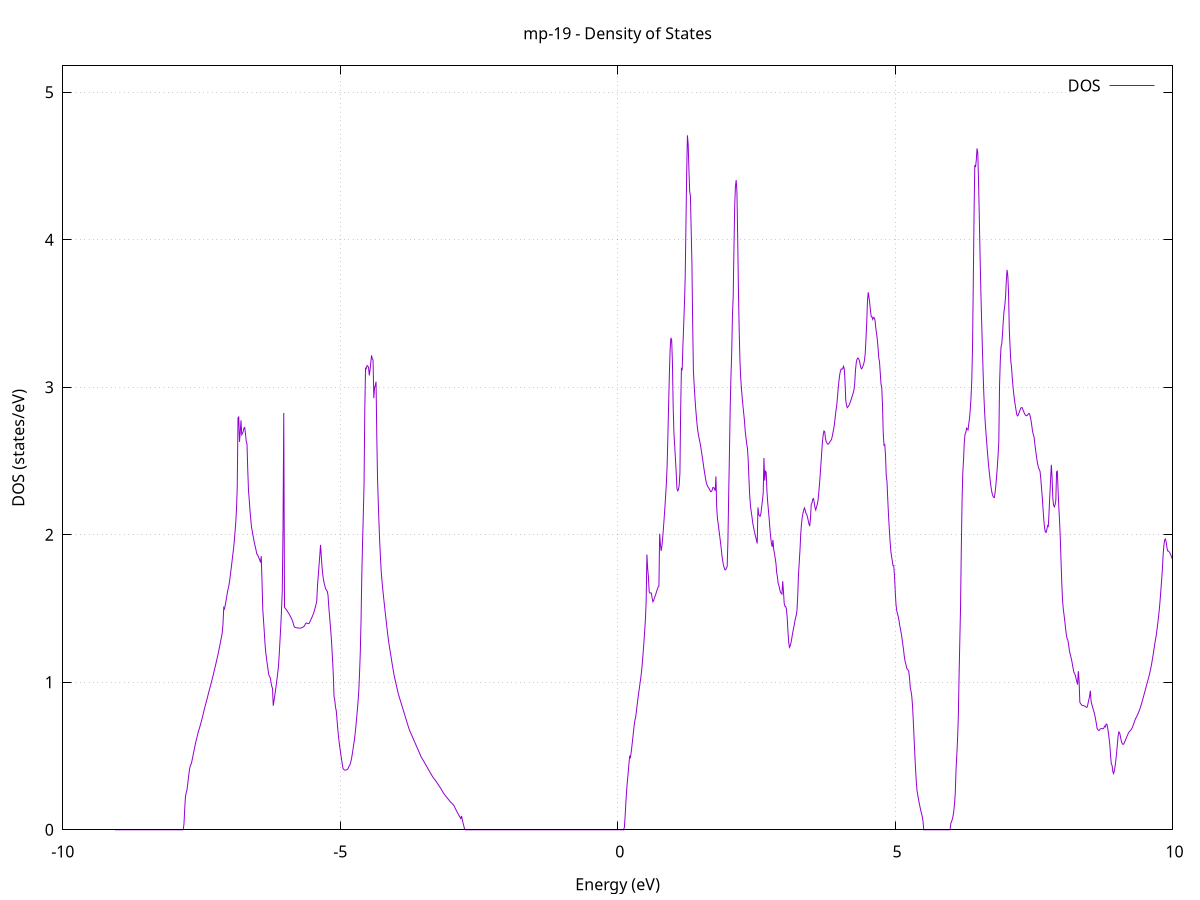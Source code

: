 set title 'mp-19 - Density of States'
set xlabel 'Energy (eV)'
set ylabel 'DOS (states/eV)'
set grid
set xrange [-10:10]
set yrange [0:5.178]
set xzeroaxis lt -1
set terminal png size 800,600
set output 'mp-19_dos_gnuplot.png'
plot '-' using 1:2 with lines title 'DOS'
-9.060100 0.000000
-9.046600 0.000000
-9.033100 0.000000
-9.019600 0.000000
-9.006000 0.000000
-8.992500 0.000000
-8.979000 0.000000
-8.965500 0.000000
-8.951900 0.000000
-8.938400 0.000000
-8.924900 0.000000
-8.911400 0.000000
-8.897900 0.000000
-8.884300 0.000000
-8.870800 0.000000
-8.857300 0.000000
-8.843800 0.000000
-8.830200 0.000000
-8.816700 0.000000
-8.803200 0.000000
-8.789700 0.000000
-8.776100 0.000000
-8.762600 0.000000
-8.749100 0.000000
-8.735600 0.000000
-8.722100 0.000000
-8.708500 0.000000
-8.695000 0.000000
-8.681500 0.000000
-8.668000 0.000000
-8.654400 0.000000
-8.640900 0.000000
-8.627400 0.000000
-8.613900 0.000000
-8.600400 0.000000
-8.586800 0.000000
-8.573300 0.000000
-8.559800 0.000000
-8.546300 0.000000
-8.532700 0.000000
-8.519200 0.000000
-8.505700 0.000000
-8.492200 0.000000
-8.478700 0.000000
-8.465100 0.000000
-8.451600 0.000000
-8.438100 0.000000
-8.424600 0.000000
-8.411000 0.000000
-8.397500 0.000000
-8.384000 0.000000
-8.370500 0.000000
-8.357000 0.000000
-8.343400 0.000000
-8.329900 0.000000
-8.316400 0.000000
-8.302900 0.000000
-8.289300 0.000000
-8.275800 0.000000
-8.262300 0.000000
-8.248800 0.000000
-8.235200 0.000000
-8.221700 0.000000
-8.208200 0.000000
-8.194700 0.000000
-8.181200 0.000000
-8.167600 0.000000
-8.154100 0.000000
-8.140600 0.000000
-8.127100 0.000000
-8.113500 0.000000
-8.100000 0.000000
-8.086500 0.000000
-8.073000 0.000000
-8.059500 0.000000
-8.045900 0.000000
-8.032400 0.000000
-8.018900 0.000000
-8.005400 0.000000
-7.991800 0.000000
-7.978300 0.000000
-7.964800 0.000000
-7.951300 0.000000
-7.937800 0.000000
-7.924200 0.000000
-7.910700 0.000000
-7.897200 0.000000
-7.883700 0.000000
-7.870100 0.000000
-7.856600 0.000000
-7.843100 0.000000
-7.829600 0.000300
-7.816100 0.038500
-7.802500 0.141600
-7.789000 0.227000
-7.775500 0.250800
-7.762000 0.269500
-7.748400 0.310700
-7.734900 0.353900
-7.721400 0.394800
-7.707900 0.424500
-7.694300 0.439300
-7.680800 0.452400
-7.667300 0.476400
-7.653800 0.501500
-7.640300 0.526600
-7.626700 0.551600
-7.613200 0.576900
-7.599700 0.600000
-7.586200 0.619800
-7.572600 0.640600
-7.559100 0.661600
-7.545600 0.678400
-7.532100 0.694700
-7.518600 0.713300
-7.505000 0.732200
-7.491500 0.751500
-7.478000 0.772000
-7.464500 0.793100
-7.450900 0.814800
-7.437400 0.835100
-7.423900 0.853200
-7.410400 0.871700
-7.396900 0.891600
-7.383300 0.911900
-7.369800 0.932100
-7.356300 0.951100
-7.342800 0.969300
-7.329200 0.988800
-7.315700 1.009100
-7.302200 1.029700
-7.288700 1.050300
-7.275200 1.071100
-7.261600 1.092300
-7.248100 1.113700
-7.234600 1.135500
-7.221100 1.157600
-7.207500 1.180100
-7.194000 1.204100
-7.180500 1.229300
-7.167000 1.255200
-7.153400 1.281400
-7.139900 1.308000
-7.126400 1.335100
-7.112900 1.394500
-7.099400 1.505800
-7.085800 1.497100
-7.072300 1.523300
-7.058800 1.550000
-7.045300 1.581200
-7.031700 1.613800
-7.018200 1.635100
-7.004700 1.659200
-6.991200 1.694300
-6.977700 1.733100
-6.964100 1.774500
-6.950600 1.817100
-6.937100 1.861100
-6.923600 1.902300
-6.910000 1.954300
-6.896500 2.015700
-6.883000 2.082600
-6.869500 2.171400
-6.856000 2.320400
-6.842400 2.791300
-6.828900 2.801000
-6.815400 2.629400
-6.801900 2.693600
-6.788300 2.775000
-6.774800 2.678200
-6.761300 2.686600
-6.747800 2.700600
-6.734300 2.723500
-6.720700 2.727300
-6.707200 2.681200
-6.693700 2.633600
-6.680200 2.615700
-6.666600 2.441600
-6.653100 2.298400
-6.639600 2.236200
-6.626100 2.163600
-6.612600 2.107100
-6.599000 2.052800
-6.585500 2.023800
-6.572000 1.995000
-6.558500 1.967700
-6.544900 1.940900
-6.531400 1.919200
-6.517900 1.897200
-6.504400 1.870300
-6.490800 1.866000
-6.477300 1.853600
-6.463800 1.841100
-6.450300 1.829300
-6.436800 1.811800
-6.423200 1.854600
-6.409700 1.690000
-6.396200 1.496100
-6.382700 1.421800
-6.369100 1.344200
-6.355600 1.261900
-6.342100 1.202100
-6.328600 1.161000
-6.315100 1.122800
-6.301500 1.087500
-6.288000 1.052100
-6.274500 1.038100
-6.261000 1.031400
-6.247400 0.999500
-6.233900 0.972700
-6.220400 0.959100
-6.206900 0.840500
-6.193400 0.874300
-6.179800 0.909000
-6.166300 0.945100
-6.152800 0.983000
-6.139300 1.022700
-6.125700 1.064300
-6.112200 1.112100
-6.098700 1.192000
-6.085200 1.284500
-6.071700 1.379600
-6.058100 1.488400
-6.044600 1.611900
-6.031100 2.034000
-6.017600 2.825300
-6.004000 1.507800
-5.990500 1.501600
-5.977000 1.494700
-5.963500 1.487400
-5.949900 1.479700
-5.936400 1.471800
-5.922900 1.463600
-5.909400 1.454800
-5.895900 1.445200
-5.882300 1.435000
-5.868800 1.424000
-5.855300 1.411300
-5.841800 1.392400
-5.828200 1.376700
-5.814700 1.371600
-5.801200 1.370500
-5.787700 1.369500
-5.774200 1.368600
-5.760600 1.367900
-5.747100 1.367400
-5.733600 1.367100
-5.720100 1.367000
-5.706500 1.367800
-5.693000 1.369500
-5.679500 1.372000
-5.666000 1.374900
-5.652500 1.378700
-5.638900 1.385600
-5.625400 1.397100
-5.611900 1.401700
-5.598400 1.400200
-5.584800 1.398800
-5.571300 1.397600
-5.557800 1.400800
-5.544300 1.411900
-5.530800 1.422600
-5.517200 1.433700
-5.503700 1.445500
-5.490200 1.457800
-5.476700 1.471600
-5.463100 1.488600
-5.449600 1.507700
-5.436100 1.528400
-5.422600 1.551700
-5.409000 1.656700
-5.395500 1.724000
-5.382000 1.793600
-5.368500 1.856600
-5.355000 1.931200
-5.341400 1.856700
-5.327900 1.781100
-5.314400 1.728600
-5.300900 1.694200
-5.287300 1.668800
-5.273800 1.648200
-5.260300 1.632900
-5.246800 1.622000
-5.233300 1.616800
-5.219700 1.590100
-5.206200 1.511300
-5.192700 1.451600
-5.179200 1.389400
-5.165600 1.323900
-5.152100 1.248100
-5.138600 1.155100
-5.125100 1.054800
-5.111600 0.904800
-5.098000 0.877500
-5.084500 0.830000
-5.071000 0.805800
-5.057500 0.744500
-5.043900 0.682800
-5.030400 0.630000
-5.016900 0.586200
-5.003400 0.548700
-4.989900 0.512800
-4.976300 0.478500
-4.962800 0.445700
-4.949300 0.414400
-4.935800 0.409000
-4.922200 0.404700
-4.908700 0.404600
-4.895200 0.405400
-4.881700 0.407200
-4.868100 0.410000
-4.854600 0.417600
-4.841100 0.432000
-4.827600 0.437200
-4.814100 0.453300
-4.800500 0.475100
-4.787000 0.502500
-4.773500 0.535900
-4.760000 0.571000
-4.746400 0.604800
-4.732900 0.645000
-4.719400 0.693600
-4.705900 0.750100
-4.692400 0.806400
-4.678800 0.868100
-4.665300 0.940800
-4.651800 1.060900
-4.638300 1.200300
-4.624700 1.417700
-4.611200 1.720800
-4.597700 1.940300
-4.584200 2.133200
-4.570700 2.338500
-4.557100 2.846400
-4.543600 3.128900
-4.530100 3.125500
-4.516600 3.146800
-4.503000 3.142800
-4.489500 3.133400
-4.476000 3.079700
-4.462500 3.116100
-4.449000 3.166400
-4.435400 3.215900
-4.421900 3.192500
-4.408400 3.185900
-4.394900 2.925900
-4.381300 2.998100
-4.367800 3.012000
-4.354300 3.037100
-4.340800 2.668500
-4.327200 2.376800
-4.313700 2.212600
-4.300200 2.066200
-4.286700 1.936800
-4.273200 1.833600
-4.259600 1.741900
-4.246100 1.682900
-4.232600 1.628800
-4.219100 1.578700
-4.205500 1.530800
-4.192000 1.484500
-4.178500 1.439400
-4.165000 1.394300
-4.151500 1.347900
-4.137900 1.305400
-4.124400 1.268600
-4.110900 1.235600
-4.097400 1.203500
-4.083800 1.172000
-4.070300 1.139800
-4.056800 1.108200
-4.043300 1.078100
-4.029800 1.049300
-4.016200 1.026400
-4.002700 1.003600
-3.989200 0.981000
-3.975700 0.958500
-3.962100 0.936700
-3.948600 0.916000
-3.935100 0.899000
-3.921600 0.882200
-3.908100 0.865600
-3.894500 0.849100
-3.881000 0.832600
-3.867500 0.816200
-3.854000 0.799600
-3.840400 0.783000
-3.826900 0.766100
-3.813400 0.748900
-3.799900 0.732100
-3.786300 0.715700
-3.772800 0.700000
-3.759300 0.684200
-3.745800 0.670000
-3.732300 0.658000
-3.718700 0.647000
-3.705200 0.635800
-3.691700 0.624000
-3.678200 0.612200
-3.664600 0.600400
-3.651100 0.588800
-3.637600 0.577200
-3.624100 0.565700
-3.610600 0.554300
-3.597000 0.542900
-3.583500 0.531600
-3.570000 0.519900
-3.556500 0.507000
-3.542900 0.495000
-3.529400 0.486400
-3.515900 0.477800
-3.502400 0.469200
-3.488900 0.460600
-3.475300 0.451900
-3.461800 0.443200
-3.448300 0.434200
-3.434800 0.425100
-3.421200 0.416100
-3.407700 0.407200
-3.394200 0.398100
-3.380700 0.389100
-3.367200 0.380300
-3.353600 0.371600
-3.340100 0.363300
-3.326600 0.355300
-3.313100 0.348200
-3.299500 0.342400
-3.286000 0.335900
-3.272500 0.328600
-3.259000 0.320800
-3.245400 0.313000
-3.231900 0.305200
-3.218400 0.297400
-3.204900 0.289600
-3.191400 0.283000
-3.177800 0.274500
-3.164300 0.265200
-3.150800 0.256200
-3.137300 0.247900
-3.123700 0.240400
-3.110200 0.233800
-3.096700 0.227700
-3.083200 0.221400
-3.069700 0.215200
-3.056100 0.208900
-3.042600 0.202500
-3.029100 0.196100
-3.015600 0.189900
-3.002000 0.184600
-2.988500 0.179900
-2.975000 0.175100
-2.961500 0.169500
-2.948000 0.161900
-2.934400 0.151400
-2.920900 0.141000
-2.907400 0.130800
-2.893900 0.120900
-2.880300 0.111300
-2.866800 0.102000
-2.853300 0.092900
-2.839800 0.084200
-2.826300 0.075700
-2.812700 0.093600
-2.799200 0.068200
-2.785700 0.045200
-2.772200 0.024700
-2.758600 0.006700
-2.745100 0.000000
-2.731600 0.000000
-2.718100 0.000000
-2.704500 0.000000
-2.691000 0.000000
-2.677500 0.000000
-2.664000 0.000000
-2.650500 0.000000
-2.636900 0.000000
-2.623400 0.000000
-2.609900 0.000000
-2.596400 0.000000
-2.582800 0.000000
-2.569300 0.000000
-2.555800 0.000000
-2.542300 0.000000
-2.528800 0.000000
-2.515200 0.000000
-2.501700 0.000000
-2.488200 0.000000
-2.474700 0.000000
-2.461100 0.000000
-2.447600 0.000000
-2.434100 0.000000
-2.420600 0.000000
-2.407100 0.000000
-2.393500 0.000000
-2.380000 0.000000
-2.366500 0.000000
-2.353000 0.000000
-2.339400 0.000000
-2.325900 0.000000
-2.312400 0.000000
-2.298900 0.000000
-2.285400 0.000000
-2.271800 0.000000
-2.258300 0.000000
-2.244800 0.000000
-2.231300 0.000000
-2.217700 0.000000
-2.204200 0.000000
-2.190700 0.000000
-2.177200 0.000000
-2.163600 0.000000
-2.150100 0.000000
-2.136600 0.000000
-2.123100 0.000000
-2.109600 0.000000
-2.096000 0.000000
-2.082500 0.000000
-2.069000 0.000000
-2.055500 0.000000
-2.041900 0.000000
-2.028400 0.000000
-2.014900 0.000000
-2.001400 0.000000
-1.987900 0.000000
-1.974300 0.000000
-1.960800 0.000000
-1.947300 0.000000
-1.933800 0.000000
-1.920200 0.000000
-1.906700 0.000000
-1.893200 0.000000
-1.879700 0.000000
-1.866200 0.000000
-1.852600 0.000000
-1.839100 0.000000
-1.825600 0.000000
-1.812100 0.000000
-1.798500 0.000000
-1.785000 0.000000
-1.771500 0.000000
-1.758000 0.000000
-1.744500 0.000000
-1.730900 0.000000
-1.717400 0.000000
-1.703900 0.000000
-1.690400 0.000000
-1.676800 0.000000
-1.663300 0.000000
-1.649800 0.000000
-1.636300 0.000000
-1.622700 0.000000
-1.609200 0.000000
-1.595700 0.000000
-1.582200 0.000000
-1.568700 0.000000
-1.555100 0.000000
-1.541600 0.000000
-1.528100 0.000000
-1.514600 0.000000
-1.501000 0.000000
-1.487500 0.000000
-1.474000 0.000000
-1.460500 0.000000
-1.447000 0.000000
-1.433400 0.000000
-1.419900 0.000000
-1.406400 0.000000
-1.392900 0.000000
-1.379300 0.000000
-1.365800 0.000000
-1.352300 0.000000
-1.338800 0.000000
-1.325300 0.000000
-1.311700 0.000000
-1.298200 0.000000
-1.284700 0.000000
-1.271200 0.000000
-1.257600 0.000000
-1.244100 0.000000
-1.230600 0.000000
-1.217100 0.000000
-1.203600 0.000000
-1.190000 0.000000
-1.176500 0.000000
-1.163000 0.000000
-1.149500 0.000000
-1.135900 0.000000
-1.122400 0.000000
-1.108900 0.000000
-1.095400 0.000000
-1.081800 0.000000
-1.068300 0.000000
-1.054800 0.000000
-1.041300 0.000000
-1.027800 0.000000
-1.014200 0.000000
-1.000700 0.000000
-0.987200 0.000000
-0.973700 0.000000
-0.960100 0.000000
-0.946600 0.000000
-0.933100 0.000000
-0.919600 0.000000
-0.906100 0.000000
-0.892500 0.000000
-0.879000 0.000000
-0.865500 0.000000
-0.852000 0.000000
-0.838400 0.000000
-0.824900 0.000000
-0.811400 0.000000
-0.797900 0.000000
-0.784400 0.000000
-0.770800 0.000000
-0.757300 0.000000
-0.743800 0.000000
-0.730300 0.000000
-0.716700 0.000000
-0.703200 0.000000
-0.689700 0.000000
-0.676200 0.000000
-0.662700 0.000000
-0.649100 0.000000
-0.635600 0.000000
-0.622100 0.000000
-0.608600 0.000000
-0.595000 0.000000
-0.581500 0.000000
-0.568000 0.000000
-0.554500 0.000000
-0.541000 0.000000
-0.527400 0.000000
-0.513900 0.000000
-0.500400 0.000000
-0.486900 0.000000
-0.473300 0.000000
-0.459800 0.000000
-0.446300 0.000000
-0.432800 0.000000
-0.419200 0.000000
-0.405700 0.000000
-0.392200 0.000000
-0.378700 0.000000
-0.365200 0.000000
-0.351600 0.000000
-0.338100 0.000000
-0.324600 0.000000
-0.311100 0.000000
-0.297500 0.000000
-0.284000 0.000000
-0.270500 0.000000
-0.257000 0.000000
-0.243500 0.000000
-0.229900 0.000000
-0.216400 0.000000
-0.202900 0.000000
-0.189400 0.000000
-0.175800 0.000000
-0.162300 0.000000
-0.148800 0.000000
-0.135300 0.000000
-0.121800 0.000000
-0.108200 0.000000
-0.094700 0.000000
-0.081200 0.000000
-0.067700 0.000000
-0.054100 0.000000
-0.040600 0.000000
-0.027100 0.000000
-0.013600 0.000000
-0.000100 0.000000
0.013500 0.000000
0.027000 0.000000
0.040500 0.000000
0.054000 0.000000
0.067600 0.000000
0.081100 0.000000
0.094600 0.000000
0.108100 0.000000
0.121700 0.017600
0.135200 0.092800
0.148700 0.188700
0.162200 0.268800
0.175700 0.330200
0.189300 0.382200
0.202800 0.444900
0.216300 0.497200
0.229800 0.489300
0.243400 0.523600
0.256900 0.566900
0.270400 0.612300
0.283900 0.659500
0.297400 0.706600
0.311000 0.742500
0.324500 0.763400
0.338000 0.803200
0.351500 0.846100
0.365100 0.886900
0.378600 0.925200
0.392100 0.962800
0.405600 0.999300
0.419100 1.034700
0.432700 1.079900
0.446200 1.137300
0.459700 1.200900
0.473200 1.270000
0.486800 1.344200
0.500300 1.424200
0.513800 1.545800
0.527300 1.866200
0.540800 1.772000
0.554400 1.716500
0.567900 1.616300
0.581400 1.604000
0.594900 1.605800
0.608500 1.603800
0.622000 1.568800
0.635500 1.545600
0.649000 1.554200
0.662600 1.569800
0.676100 1.584400
0.689600 1.599700
0.703100 1.616000
0.716600 1.632700
0.730200 1.645600
0.743700 1.649900
0.757200 2.006300
0.770700 1.936000
0.784300 1.890600
0.797800 1.924400
0.811300 1.978200
0.824800 2.042000
0.838300 2.112000
0.851900 2.187000
0.865400 2.266300
0.878900 2.353900
0.892400 2.475200
0.906000 2.676500
0.919500 2.894500
0.933000 3.097400
0.946500 3.260200
0.960000 3.334600
0.973600 3.319200
0.987100 3.174000
1.000600 2.869100
1.014100 2.689700
1.027700 2.605600
1.041200 2.517100
1.054700 2.429300
1.068200 2.314700
1.081700 2.297600
1.095300 2.304500
1.108800 2.334800
1.122300 2.416400
1.135800 2.849800
1.149400 3.125900
1.162900 3.119800
1.176400 3.285400
1.189900 3.417600
1.203500 3.560100
1.217000 3.737000
1.230500 4.089100
1.244000 4.443100
1.257500 4.707200
1.271100 4.646900
1.284600 4.475400
1.298100 4.327600
1.311600 4.297400
1.325200 4.065900
1.338700 3.842200
1.352200 3.427200
1.365700 3.106800
1.379200 3.014100
1.392800 2.931100
1.406300 2.857800
1.419800 2.795200
1.433300 2.740100
1.446900 2.698000
1.460400 2.668400
1.473900 2.642900
1.487400 2.617800
1.500900 2.587600
1.514500 2.554400
1.528000 2.520900
1.541500 2.485400
1.555000 2.449100
1.568600 2.416000
1.582100 2.385000
1.595600 2.356900
1.609100 2.339000
1.622600 2.328000
1.636200 2.319300
1.649700 2.312100
1.663200 2.301900
1.676700 2.291900
1.690300 2.294200
1.703800 2.302200
1.717300 2.320600
1.730800 2.319000
1.744400 2.311200
1.757900 2.298100
1.771400 2.395300
1.784900 2.186900
1.798400 2.112600
1.812000 2.073300
1.825500 2.033500
1.839000 1.992800
1.852500 1.952000
1.866100 1.910300
1.879600 1.858300
1.893100 1.824000
1.906600 1.794900
1.920100 1.776100
1.933700 1.762200
1.947200 1.762400
1.960700 1.774500
1.974200 1.784100
1.987800 1.963500
2.001300 2.270900
2.014800 2.551200
2.028300 2.855300
2.041800 3.067500
2.055400 3.230900
2.068900 3.481100
2.082400 3.615000
2.095900 3.933600
2.109500 4.226600
2.123000 4.363000
2.136500 4.403500
2.150000 4.323800
2.163500 4.017000
2.177100 3.654700
2.190600 3.385300
2.204100 3.180000
2.217600 3.065800
2.231200 2.991900
2.244700 2.929300
2.258200 2.874400
2.271700 2.823800
2.285300 2.773800
2.298800 2.703400
2.312300 2.659700
2.325800 2.615200
2.339300 2.585200
2.352900 2.507800
2.366400 2.378700
2.379900 2.266900
2.393400 2.199400
2.407000 2.156800
2.420500 2.122700
2.434000 2.080900
2.447500 2.053800
2.461000 2.028200
2.474600 2.006400
2.488100 1.984200
2.501600 1.962500
2.515100 1.940700
2.528700 2.185100
2.542200 2.139200
2.555700 2.127300
2.569200 2.125200
2.582700 2.144800
2.596300 2.190000
2.609800 2.232300
2.623300 2.280600
2.636800 2.519900
2.650400 2.367000
2.663900 2.434600
2.677400 2.420100
2.690900 2.293300
2.704400 2.220500
2.718000 2.162900
2.731500 2.106200
2.745000 2.037500
2.758500 1.981000
2.772100 1.940500
2.785600 1.917200
2.799100 1.964700
2.812600 1.901900
2.826200 1.873000
2.839700 1.840200
2.853200 1.805400
2.866700 1.743000
2.880200 1.712800
2.893800 1.668900
2.907300 1.655700
2.920800 1.629100
2.934300 1.610900
2.947900 1.603200
2.961400 1.597900
2.974900 1.684500
2.988400 1.616700
3.001900 1.534600
3.015500 1.514500
3.029000 1.513900
3.042500 1.494400
3.056000 1.437300
3.069600 1.343200
3.083100 1.269900
3.096600 1.236500
3.110100 1.246700
3.123600 1.266900
3.137200 1.294400
3.150700 1.326100
3.164200 1.354500
3.177700 1.378600
3.191300 1.408700
3.204800 1.433800
3.218300 1.453500
3.231800 1.485000
3.245300 1.584700
3.258900 1.727200
3.272400 1.809600
3.285900 1.893200
3.299400 2.002500
3.313000 2.071900
3.326500 2.118100
3.340000 2.146400
3.353500 2.167100
3.367100 2.181200
3.380600 2.165400
3.394100 2.145200
3.407600 2.137800
3.421100 2.120300
3.434700 2.096500
3.448200 2.073900
3.461700 2.058100
3.475200 2.109100
3.488800 2.205300
3.502300 2.214800
3.515800 2.240700
3.529300 2.245000
3.542800 2.220100
3.556400 2.184000
3.569900 2.167300
3.583400 2.186800
3.596900 2.204900
3.610500 2.228700
3.624000 2.281800
3.637500 2.342200
3.651000 2.410100
3.664500 2.484000
3.678100 2.559800
3.691600 2.632900
3.705100 2.677800
3.718600 2.703300
3.732200 2.697900
3.745700 2.651800
3.759200 2.630600
3.772700 2.621100
3.786200 2.614100
3.799800 2.615000
3.813300 2.621400
3.826800 2.629800
3.840300 2.637800
3.853900 2.645000
3.867400 2.666300
3.880900 2.692100
3.894400 2.719700
3.908000 2.751200
3.921500 2.799400
3.935000 2.840500
3.948500 2.877000
3.962000 2.934200
3.975600 2.994500
3.989100 3.045400
4.002600 3.085300
4.016100 3.110300
4.029700 3.123600
4.043200 3.121600
4.056700 3.125500
4.070200 3.142000
4.083700 3.125500
4.097300 3.049000
4.110800 2.913100
4.124300 2.879500
4.137800 2.861300
4.151400 2.867100
4.164900 2.873100
4.178400 2.884800
4.191900 2.897900
4.205400 2.913100
4.219000 2.929100
4.232500 2.945100
4.246000 2.961700
4.259500 2.983300
4.273100 3.029200
4.286600 3.115300
4.300100 3.165400
4.313600 3.188500
4.327100 3.197700
4.340700 3.195300
4.354200 3.183200
4.367700 3.161000
4.381200 3.134600
4.394800 3.124400
4.408300 3.130900
4.421800 3.143700
4.435300 3.158700
4.448900 3.182700
4.462400 3.229000
4.475900 3.329400
4.489400 3.443500
4.502900 3.584900
4.516500 3.643000
4.530000 3.607800
4.543500 3.569200
4.557000 3.517200
4.570600 3.477700
4.584100 3.476000
4.597600 3.459500
4.611100 3.473300
4.624600 3.470600
4.638200 3.455500
4.651700 3.404500
4.665200 3.366700
4.678700 3.328100
4.692300 3.271300
4.705800 3.200800
4.719300 3.172000
4.732800 3.097400
4.746300 3.022900
4.759900 2.996200
4.773400 2.882400
4.786900 2.686100
4.800400 2.607000
4.814000 2.610700
4.827500 2.541600
4.841000 2.399900
4.854500 2.359000
4.868000 2.241100
4.881600 2.134900
4.895100 2.045000
4.908600 1.962800
4.922100 1.894700
4.935700 1.854100
4.949200 1.825400
4.962700 1.790500
4.976200 1.790100
4.989800 1.720500
5.003300 1.612700
5.016800 1.527100
5.030300 1.483700
5.043800 1.464600
5.057400 1.444500
5.070900 1.417600
5.084400 1.384500
5.097900 1.358900
5.111500 1.330900
5.125000 1.296900
5.138500 1.258500
5.152000 1.222400
5.165500 1.177500
5.179100 1.144900
5.192600 1.124700
5.206100 1.102400
5.219600 1.087200
5.233200 1.083400
5.246700 1.074900
5.260200 1.029200
5.273700 0.964700
5.287200 0.941100
5.300800 0.905600
5.314300 0.842200
5.327800 0.745000
5.341300 0.630800
5.354900 0.519800
5.368400 0.417800
5.381900 0.328300
5.395400 0.266100
5.408900 0.235600
5.422500 0.206900
5.436000 0.179900
5.449500 0.154700
5.463000 0.131100
5.476600 0.109300
5.490100 0.089300
5.503600 0.059100
5.517100 0.000000
5.530600 0.000000
5.544200 0.000000
5.557700 0.000000
5.571200 0.000000
5.584700 0.000000
5.598300 0.000000
5.611800 0.000000
5.625300 0.000000
5.638800 0.000000
5.652400 0.000000
5.665900 0.000000
5.679400 0.000000
5.692900 0.000000
5.706400 0.000000
5.720000 0.000000
5.733500 0.000000
5.747000 0.000000
5.760500 0.000000
5.774100 0.000000
5.787600 0.000000
5.801100 0.000000
5.814600 0.000000
5.828100 0.000000
5.841700 0.000000
5.855200 0.000000
5.868700 0.000000
5.882200 0.000000
5.895800 0.000000
5.909300 0.000000
5.922800 0.000000
5.936300 0.000000
5.949800 0.000000
5.963400 0.000000
5.976900 0.000000
5.990400 0.000000
6.003900 0.042400
6.017500 0.054500
6.031000 0.071000
6.044500 0.092200
6.058000 0.125500
6.071500 0.177100
6.085100 0.249900
6.098600 0.404700
6.112100 0.503100
6.125600 0.609900
6.139200 0.757600
6.152700 1.026700
6.166200 1.270100
6.179700 1.502200
6.193300 1.897600
6.206800 2.220800
6.220300 2.417900
6.233800 2.505900
6.247300 2.624900
6.260900 2.681100
6.274400 2.691600
6.287900 2.722400
6.301400 2.715600
6.315000 2.710100
6.328500 2.752300
6.342000 2.790300
6.355500 2.852300
6.369000 2.933100
6.382600 3.049900
6.396100 3.272800
6.409600 3.710800
6.423100 4.159700
6.436700 4.505200
6.450200 4.492000
6.463700 4.539000
6.477200 4.618400
6.490700 4.588500
6.504300 4.394900
6.517800 4.159000
6.531300 3.898400
6.544800 3.673700
6.558400 3.469500
6.571900 3.289400
6.585400 3.116900
6.598900 2.960500
6.612400 2.841900
6.626000 2.754800
6.639500 2.683400
6.653000 2.617300
6.666500 2.553100
6.680100 2.492100
6.693600 2.439000
6.707100 2.391400
6.720600 2.348900
6.734200 2.310600
6.747700 2.281600
6.761200 2.265000
6.774700 2.254000
6.788200 2.251700
6.801800 2.282500
6.815300 2.329600
6.828800 2.389300
6.842300 2.457200
6.855900 2.537500
6.869400 2.629200
6.882900 3.012000
6.896400 3.180100
6.909900 3.274400
6.923500 3.294400
6.937000 3.364500
6.950500 3.451000
6.964000 3.515600
6.977600 3.554700
6.991100 3.612400
7.004600 3.721600
7.018100 3.794800
7.031600 3.757100
7.045200 3.639700
7.058700 3.390100
7.072200 3.277800
7.085700 3.177700
7.099300 3.133900
7.112800 3.059100
7.126300 3.000300
7.139800 2.950300
7.153300 2.909200
7.166900 2.875200
7.180400 2.844100
7.193900 2.813400
7.207400 2.805400
7.221000 2.811400
7.234500 2.826200
7.248000 2.840800
7.261500 2.854500
7.275100 2.861400
7.288600 2.861900
7.302100 2.848500
7.315600 2.837800
7.329100 2.823400
7.342700 2.814200
7.356200 2.808600
7.369700 2.806200
7.383200 2.808900
7.396800 2.816000
7.410300 2.821900
7.423800 2.819700
7.437300 2.799200
7.450800 2.773100
7.464400 2.738100
7.477900 2.701000
7.491400 2.679500
7.504900 2.663400
7.518500 2.615400
7.532000 2.576600
7.545500 2.537800
7.559000 2.502200
7.572500 2.474100
7.586100 2.453800
7.599600 2.440800
7.613100 2.429600
7.626600 2.378900
7.640200 2.313000
7.653700 2.250000
7.667200 2.172200
7.680700 2.101000
7.694200 2.048600
7.707800 2.019100
7.721300 2.015200
7.734800 2.034500
7.748300 2.062100
7.761900 2.057200
7.775400 2.156900
7.788900 2.266200
7.802400 2.369200
7.816000 2.474400
7.829500 2.392300
7.843000 2.246200
7.856500 2.201800
7.870000 2.189000
7.883600 2.202600
7.897100 2.231600
7.910600 2.426200
7.924100 2.431200
7.937700 2.304000
7.951200 2.187300
7.964700 2.091800
7.978200 1.972400
7.991700 1.814600
8.005300 1.663600
8.018800 1.551900
8.032300 1.495800
8.045800 1.455100
8.059400 1.412200
8.072900 1.365800
8.086400 1.323700
8.099900 1.296200
8.113400 1.285800
8.127000 1.256600
8.140500 1.217100
8.154000 1.193900
8.167500 1.173200
8.181100 1.152800
8.194600 1.124400
8.208100 1.095100
8.221600 1.068500
8.235100 1.059800
8.248700 1.046000
8.262200 1.023300
8.275700 1.003600
8.289200 0.984500
8.302800 1.075300
8.316300 1.011300
8.329800 0.864700
8.343300 0.855500
8.356900 0.848100
8.370400 0.843100
8.383900 0.842800
8.397400 0.841600
8.410900 0.839600
8.424500 0.836700
8.438000 0.833000
8.451500 0.829300
8.465000 0.833700
8.478600 0.859300
8.492100 0.881700
8.505600 0.905100
8.519100 0.942800
8.532600 0.872300
8.546200 0.850700
8.559700 0.831600
8.573200 0.814000
8.586700 0.797400
8.600300 0.775800
8.613800 0.749000
8.627300 0.721400
8.640800 0.688200
8.654300 0.679100
8.667900 0.673700
8.681400 0.674700
8.694900 0.682000
8.708400 0.685100
8.722000 0.686100
8.735500 0.685700
8.749000 0.684600
8.762500 0.689700
8.776000 0.702300
8.789600 0.697500
8.803100 0.716000
8.816600 0.716200
8.830100 0.693400
8.843700 0.659400
8.857200 0.620500
8.870700 0.574200
8.884200 0.502100
8.897800 0.444000
8.911300 0.436800
8.924800 0.393400
8.938300 0.381100
8.951800 0.399900
8.965400 0.429900
8.978900 0.471100
8.992400 0.521600
9.005900 0.576700
9.019500 0.635500
9.033000 0.663500
9.046500 0.657600
9.060000 0.635900
9.073500 0.608200
9.087100 0.590000
9.100600 0.580400
9.114100 0.579200
9.127600 0.585900
9.141200 0.597400
9.154700 0.609600
9.168200 0.622200
9.181700 0.635100
9.195200 0.647300
9.208800 0.657600
9.222300 0.665200
9.235800 0.670700
9.249300 0.676500
9.262900 0.683800
9.276400 0.693500
9.289900 0.707000
9.303400 0.721400
9.316900 0.736700
9.330500 0.750200
9.344000 0.760200
9.357500 0.770200
9.371000 0.781000
9.384600 0.792200
9.398100 0.804300
9.411600 0.818400
9.425100 0.834200
9.438700 0.850600
9.452200 0.868000
9.465700 0.886400
9.479200 0.905100
9.492700 0.923800
9.506300 0.942800
9.519800 0.962000
9.533300 0.981000
9.546800 0.999600
9.560400 1.018000
9.573900 1.037100
9.587400 1.057800
9.600900 1.080600
9.614400 1.105800
9.628000 1.133400
9.641500 1.164400
9.655000 1.196000
9.668500 1.230000
9.682100 1.263000
9.695600 1.293600
9.709100 1.323100
9.722600 1.362200
9.736100 1.403800
9.749700 1.447900
9.763200 1.497500
9.776700 1.555900
9.790200 1.622800
9.803800 1.690700
9.817300 1.765300
9.830800 1.860900
9.844300 1.926200
9.857800 1.964000
9.871400 1.971200
9.884900 1.953000
9.898400 1.916800
9.911900 1.890500
9.925500 1.890200
9.939000 1.884900
9.952500 1.877400
9.966000 1.866000
9.979600 1.852300
9.993100 1.839000
10.006600 1.835300
10.020100 1.839100
10.033600 1.845600
10.047200 1.854000
10.060700 1.863500
10.074200 1.872500
10.087700 1.882100
10.101300 1.895400
10.114800 1.911900
10.128300 1.967200
10.141800 1.981100
10.155300 1.985900
10.168900 1.981800
10.182400 1.969100
10.195900 1.950000
10.209400 1.926900
10.223000 1.899800
10.236500 1.881400
10.250000 1.910700
10.263500 1.885700
10.277000 1.877600
10.290600 2.084000
10.304100 1.986900
10.317600 1.838900
10.331100 1.729200
10.344700 1.595700
10.358200 1.483600
10.371700 1.352300
10.385200 1.214500
10.398700 1.130700
10.412300 1.079600
10.425800 1.041600
10.439300 1.018200
10.452800 1.014400
10.466400 1.024000
10.479900 1.050900
10.493400 1.076900
10.506900 1.102700
10.520500 1.127900
10.534000 1.154100
10.547500 1.204300
10.561000 1.275100
10.574500 1.283300
10.588100 1.259500
10.601600 1.237100
10.615100 1.225300
10.628600 1.220800
10.642200 1.219500
10.655700 1.219400
10.669200 1.221700
10.682700 1.253900
10.696200 1.289400
10.709800 1.321500
10.723300 1.350900
10.736800 1.376400
10.750300 1.394400
10.763900 1.405400
10.777400 1.419900
10.790900 1.444300
10.804400 1.467400
10.817900 1.482100
10.831500 1.494100
10.845000 1.490100
10.858500 1.492300
10.872000 1.502300
10.885600 1.519900
10.899100 1.573500
10.912600 1.682200
10.926100 1.752200
10.939600 1.816000
10.953200 1.883500
10.966700 1.999600
10.980200 2.176700
10.993700 2.325000
11.007300 2.318200
11.020800 2.322200
11.034300 2.288200
11.047800 2.115700
11.061400 1.968600
11.074900 1.901600
11.088400 1.858400
11.101900 1.830000
11.115400 1.803200
11.129000 1.777500
11.142500 1.754100
11.156000 1.732300
11.169500 1.710200
11.183100 1.687100
11.196600 1.667800
11.210100 1.660400
11.223600 1.666500
11.237100 1.995400
11.250700 1.730000
11.264200 1.704000
11.277700 1.752900
11.291200 1.805800
11.304800 1.856000
11.318300 1.903200
11.331800 1.947600
11.345300 1.988000
11.358800 2.000500
11.372400 2.011100
11.385900 2.023000
11.399400 2.042600
11.412900 2.048100
11.426500 2.040500
11.440000 2.015400
11.453500 1.965600
11.467000 1.918800
11.480500 1.878700
11.494100 1.875600
11.507600 1.875000
11.521100 1.878200
11.534600 1.892400
11.548200 1.926000
11.561700 1.979400
11.575200 2.037700
11.588700 1.876300
11.602200 1.865300
11.615800 1.885400
11.629300 1.877900
11.642800 1.911500
11.656300 1.932200
11.669900 1.975600
11.683400 2.037700
11.696900 2.107100
11.710400 2.186000
11.724000 2.316700
11.737500 2.359500
11.751000 2.365100
11.764500 2.336200
11.778000 2.294100
11.791600 2.374200
11.805100 2.175400
11.818600 2.187400
11.832100 2.224300
11.845700 2.234700
11.859200 2.250300
11.872700 2.220600
11.886200 2.177000
11.899700 2.128700
11.913300 2.097200
11.926800 2.083800
11.940300 2.074700
11.953800 2.059300
11.967400 2.044200
11.980900 2.041100
11.994400 2.040800
12.007900 2.045200
12.021400 2.044000
12.035000 2.043800
12.048500 2.044500
12.062000 2.044600
12.075500 2.040700
12.089100 2.043700
12.102600 2.055500
12.116100 2.078300
12.129600 2.096900
12.143100 2.120400
12.156700 2.151500
12.170200 2.193700
12.183700 2.229500
12.197200 2.241800
12.210800 2.258700
12.224300 2.274000
12.237800 2.304000
12.251300 2.326300
12.264900 2.354000
12.278400 2.378900
12.291900 2.399100
12.305400 2.373600
12.318900 2.385700
12.332500 2.387700
12.346000 2.380400
12.359500 2.372900
12.373000 2.364400
12.386600 2.353900
12.400100 2.343100
12.413600 2.331500
12.427100 2.325400
12.440600 2.322100
12.454200 2.304500
12.467700 2.326000
12.481200 2.350500
12.494700 2.375600
12.508300 2.397700
12.521800 2.429300
12.535300 2.449400
12.548800 2.473400
12.562300 2.505400
12.575900 2.515500
12.589400 2.519100
12.602900 2.520900
12.616400 2.521200
12.630000 2.519100
12.643500 2.512600
12.657000 2.512000
12.670500 2.520400
12.684000 2.519100
12.697600 2.613100
12.711100 2.590600
12.724600 2.572200
12.738100 2.573400
12.751700 2.596500
12.765200 2.619500
12.778700 2.651000
12.792200 2.920900
12.805800 2.976800
12.819300 3.034700
12.832800 3.058200
12.846300 3.052800
12.859800 2.972600
12.873400 2.942600
12.886900 2.929000
12.900400 2.920900
12.913900 2.914800
12.927500 2.908900
12.941000 2.904300
12.954500 2.901400
12.968000 2.900300
12.981500 2.900400
12.995100 2.901600
13.008600 2.925100
13.022100 2.929400
13.035600 2.900900
13.049200 2.936000
13.062700 2.826200
13.076200 2.716800
13.089700 2.704500
13.103200 2.705000
13.116800 2.712100
13.130300 2.723100
13.143800 2.737300
13.157300 2.753900
13.170900 2.775000
13.184400 2.805100
13.197900 2.841900
13.211400 2.921500
13.224900 3.015000
13.238500 3.033800
13.252000 3.029200
13.265500 2.988500
13.279000 2.918400
13.292600 2.865500
13.306100 2.844400
13.319600 2.838700
13.333100 2.835700
13.346700 2.843100
13.360200 2.858900
13.373700 2.875800
13.387200 2.890800
13.400700 2.904600
13.414300 2.919000
13.427800 2.932800
13.441300 2.952200
13.454800 2.975200
13.468400 3.004700
13.481900 3.077500
13.495400 3.168900
13.508900 3.257600
13.522400 3.343600
13.536000 3.443200
13.549500 3.574600
13.563000 3.619900
13.576500 3.586700
13.590100 3.531400
13.603600 3.504800
13.617100 3.468400
13.630600 3.434600
13.644100 3.407600
13.657700 3.382200
13.671200 3.365000
13.684700 3.347000
13.698200 3.333600
13.711800 3.369400
13.725300 3.407500
13.738800 3.384600
13.752300 3.339500
13.765800 3.301400
13.779400 3.290500
13.792900 3.314300
13.806400 3.348000
13.819900 3.390100
13.833500 3.518800
13.847000 3.383500
13.860500 3.283600
13.874000 3.292600
13.887600 3.321700
13.901100 3.331900
13.914600 3.338000
13.928100 3.275900
13.941600 3.238900
13.955200 3.191400
13.968700 3.189400
13.982200 3.203000
13.995700 3.241100
14.009300 3.305200
14.022800 3.380300
14.036300 3.467300
14.049800 3.564300
14.063300 3.626100
14.076900 3.672200
14.090400 3.678600
14.103900 3.647600
14.117400 3.604800
14.131000 3.558500
14.144500 3.482200
14.158000 3.425400
14.171500 3.379800
14.185000 3.334900
14.198600 3.281400
14.212100 3.239800
14.225600 3.204100
14.239100 3.149100
14.252700 3.120500
14.266200 3.088000
14.279700 3.063600
14.293200 3.059200
14.306700 3.073600
14.320300 3.099300
14.333800 3.144300
14.347300 3.172800
14.360800 3.196600
14.374400 3.212000
14.387900 3.220500
14.401400 3.252000
14.414900 3.310500
14.428500 3.461500
14.442000 3.528000
14.455500 3.561600
14.469000 3.657000
14.482500 3.840700
14.496100 3.802200
14.509600 3.616000
14.523100 3.478700
14.536600 3.369000
14.550200 3.294000
14.563700 3.248200
14.577200 3.222900
14.590700 3.179000
14.604200 3.112800
14.617800 3.048200
14.631300 2.976200
14.644800 2.924300
14.658300 2.894900
14.671900 2.880100
14.685400 2.876200
14.698900 2.879800
14.712400 2.873100
14.725900 3.022200
14.739500 3.069600
14.753000 2.958500
14.766500 2.915100
14.780000 2.824100
14.793600 2.802500
14.807100 2.776700
14.820600 2.724100
14.834100 2.704800
14.847600 2.697600
14.861200 2.690300
14.874700 2.689200
14.888200 2.700000
14.901700 2.712200
14.915300 2.707200
14.928800 2.721700
14.942300 2.803600
14.955800 2.991300
14.969400 3.024700
14.982900 2.957000
14.996400 2.939300
15.009900 2.919400
15.023400 2.897400
15.037000 2.872800
15.050500 2.831600
15.064000 2.727000
15.077500 2.591600
15.091100 2.498300
15.104600 2.432300
15.118100 2.378500
15.131600 2.334300
15.145100 2.297800
15.158700 2.263800
15.172200 2.245600
15.185700 2.252400
15.199200 2.298300
15.212800 2.336100
15.226300 2.356100
15.239800 2.386900
15.253300 2.400700
15.266800 2.398100
15.280400 2.424800
15.293900 2.465900
15.307400 2.514800
15.320900 2.562900
15.334500 2.604000
15.348000 2.606500
15.361500 2.610400
15.375000 2.606500
15.388500 2.599000
15.402100 2.597300
15.415600 2.592700
15.429100 2.590200
15.442600 2.595900
15.456200 2.608100
15.469700 2.639900
15.483200 2.633000
15.496700 2.551000
15.510300 2.483800
15.523800 2.460800
15.537300 2.429700
15.550800 2.398900
15.564300 2.377800
15.577900 2.394700
15.591400 2.396300
15.604900 2.305900
15.618400 2.208100
15.632000 2.148700
15.645500 2.096300
15.659000 2.047400
15.672500 1.984600
15.686000 1.892100
15.699600 1.880500
15.713100 1.826000
15.726600 1.729000
15.740100 1.690300
15.753700 1.624300
15.767200 1.614100
15.780700 1.606300
15.794200 1.602000
15.807700 1.598800
15.821300 1.595200
15.834800 1.588200
15.848300 1.582900
15.861800 1.578200
15.875400 1.578300
15.888900 1.586400
15.902400 1.603500
15.915900 1.629900
15.929400 1.659700
15.943000 1.709900
15.956500 1.756500
15.970000 1.774400
15.983500 1.750100
15.997100 1.703900
16.010600 1.613000
16.024100 1.505200
16.037600 1.396200
16.051200 1.264300
16.064700 1.167000
16.078200 1.080800
16.091700 1.002300
16.105200 0.929300
16.118800 0.859600
16.132300 0.813900
16.145800 0.770600
16.159300 0.727500
16.172900 0.699100
16.186400 0.669000
16.199900 0.635600
16.213400 0.603400
16.226900 0.555800
16.240500 0.511900
16.254000 0.471300
16.267500 0.442300
16.281000 0.417700
16.294600 0.394200
16.308100 0.371500
16.321600 0.349600
16.335100 0.328400
16.348600 0.308000
16.362200 0.288300
16.375700 0.268900
16.389200 0.249700
16.402700 0.230800
16.416300 0.212200
16.429800 0.193800
16.443300 0.175700
16.456800 0.139700
16.470300 0.104800
16.483900 0.080400
16.497400 0.062900
16.510900 0.049900
16.524400 0.041200
16.538000 0.036600
16.551500 0.033200
16.565000 0.012400
16.578500 0.010700
16.592100 0.009100
16.605600 0.007700
16.619100 0.006400
16.632600 0.005200
16.646100 0.004100
16.659700 0.003100
16.673200 0.002300
16.686700 0.001600
16.700200 0.001000
16.713800 0.000600
16.727300 0.000300
16.740800 0.000100
16.754300 0.000000
16.767800 0.000000
16.781400 0.000000
16.794900 0.000000
16.808400 0.000000
16.821900 0.000000
16.835500 0.000000
16.849000 0.000000
16.862500 0.000000
16.876000 0.000000
16.889500 0.000000
16.903100 0.000000
16.916600 0.000000
16.930100 0.000000
16.943600 0.000000
16.957200 0.000000
16.970700 0.000000
16.984200 0.000000
16.997700 0.000000
17.011200 0.000000
17.024800 0.000000
17.038300 0.000000
17.051800 0.000000
17.065300 0.000000
17.078900 0.000000
17.092400 0.000000
17.105900 0.000000
17.119400 0.000000
17.133000 0.000000
17.146500 0.000000
17.160000 0.000000
17.173500 0.000000
17.187000 0.000000
17.200600 0.000000
17.214100 0.000000
17.227600 0.000000
17.241100 0.000000
17.254700 0.000000
17.268200 0.000000
17.281700 0.000000
17.295200 0.000000
17.308700 0.000000
17.322300 0.000000
17.335800 0.000000
17.349300 0.000000
17.362800 0.000000
17.376400 0.000000
17.389900 0.000000
17.403400 0.000000
17.416900 0.000000
17.430400 0.000000
17.444000 0.000000
17.457500 0.000000
17.471000 0.000000
17.484500 0.000000
17.498100 0.000000
17.511600 0.000000
17.525100 0.000000
17.538600 0.000000
17.552100 0.000000
17.565700 0.000000
17.579200 0.000000
17.592700 0.000000
17.606200 0.000000
17.619800 0.000000
17.633300 0.000000
17.646800 0.000000
17.660300 0.000000
17.673900 0.000000
17.687400 0.000000
17.700900 0.000000
17.714400 0.000000
17.727900 0.000000
17.741500 0.000000
17.755000 0.000000
17.768500 0.000000
17.782000 0.000000
17.795600 0.000000
17.809100 0.000000
17.822600 0.000000
17.836100 0.000000
17.849600 0.000000
17.863200 0.000000
17.876700 0.000000
17.890200 0.000000
17.903700 0.000000
17.917300 0.000000
17.930800 0.000000
17.944300 0.000000
17.957800 0.000000
17.971300 0.000000
17.984900 0.000000
e

